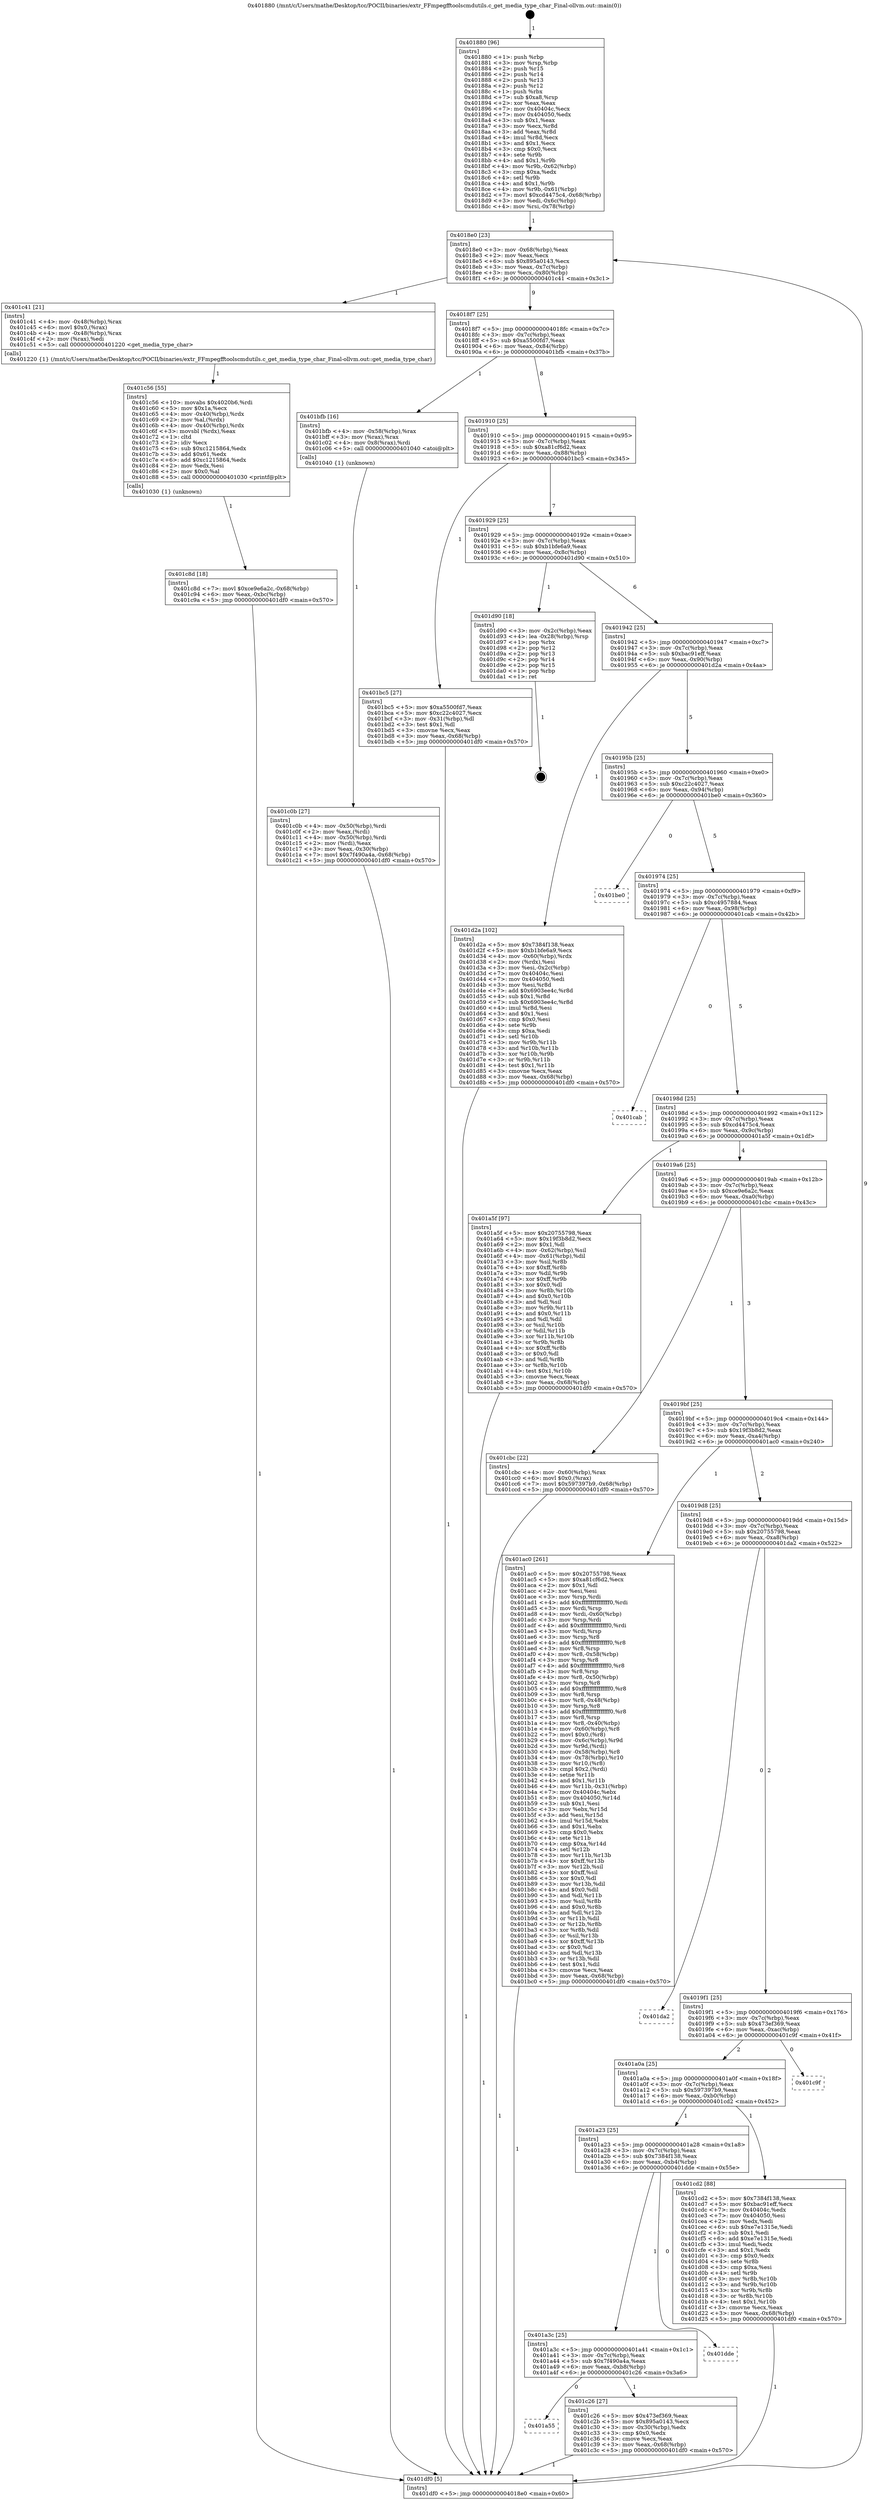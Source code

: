 digraph "0x401880" {
  label = "0x401880 (/mnt/c/Users/mathe/Desktop/tcc/POCII/binaries/extr_FFmpegfftoolscmdutils.c_get_media_type_char_Final-ollvm.out::main(0))"
  labelloc = "t"
  node[shape=record]

  Entry [label="",width=0.3,height=0.3,shape=circle,fillcolor=black,style=filled]
  "0x4018e0" [label="{
     0x4018e0 [23]\l
     | [instrs]\l
     &nbsp;&nbsp;0x4018e0 \<+3\>: mov -0x68(%rbp),%eax\l
     &nbsp;&nbsp;0x4018e3 \<+2\>: mov %eax,%ecx\l
     &nbsp;&nbsp;0x4018e5 \<+6\>: sub $0x895a0143,%ecx\l
     &nbsp;&nbsp;0x4018eb \<+3\>: mov %eax,-0x7c(%rbp)\l
     &nbsp;&nbsp;0x4018ee \<+3\>: mov %ecx,-0x80(%rbp)\l
     &nbsp;&nbsp;0x4018f1 \<+6\>: je 0000000000401c41 \<main+0x3c1\>\l
  }"]
  "0x401c41" [label="{
     0x401c41 [21]\l
     | [instrs]\l
     &nbsp;&nbsp;0x401c41 \<+4\>: mov -0x48(%rbp),%rax\l
     &nbsp;&nbsp;0x401c45 \<+6\>: movl $0x0,(%rax)\l
     &nbsp;&nbsp;0x401c4b \<+4\>: mov -0x48(%rbp),%rax\l
     &nbsp;&nbsp;0x401c4f \<+2\>: mov (%rax),%edi\l
     &nbsp;&nbsp;0x401c51 \<+5\>: call 0000000000401220 \<get_media_type_char\>\l
     | [calls]\l
     &nbsp;&nbsp;0x401220 \{1\} (/mnt/c/Users/mathe/Desktop/tcc/POCII/binaries/extr_FFmpegfftoolscmdutils.c_get_media_type_char_Final-ollvm.out::get_media_type_char)\l
  }"]
  "0x4018f7" [label="{
     0x4018f7 [25]\l
     | [instrs]\l
     &nbsp;&nbsp;0x4018f7 \<+5\>: jmp 00000000004018fc \<main+0x7c\>\l
     &nbsp;&nbsp;0x4018fc \<+3\>: mov -0x7c(%rbp),%eax\l
     &nbsp;&nbsp;0x4018ff \<+5\>: sub $0xa5500fd7,%eax\l
     &nbsp;&nbsp;0x401904 \<+6\>: mov %eax,-0x84(%rbp)\l
     &nbsp;&nbsp;0x40190a \<+6\>: je 0000000000401bfb \<main+0x37b\>\l
  }"]
  Exit [label="",width=0.3,height=0.3,shape=circle,fillcolor=black,style=filled,peripheries=2]
  "0x401bfb" [label="{
     0x401bfb [16]\l
     | [instrs]\l
     &nbsp;&nbsp;0x401bfb \<+4\>: mov -0x58(%rbp),%rax\l
     &nbsp;&nbsp;0x401bff \<+3\>: mov (%rax),%rax\l
     &nbsp;&nbsp;0x401c02 \<+4\>: mov 0x8(%rax),%rdi\l
     &nbsp;&nbsp;0x401c06 \<+5\>: call 0000000000401040 \<atoi@plt\>\l
     | [calls]\l
     &nbsp;&nbsp;0x401040 \{1\} (unknown)\l
  }"]
  "0x401910" [label="{
     0x401910 [25]\l
     | [instrs]\l
     &nbsp;&nbsp;0x401910 \<+5\>: jmp 0000000000401915 \<main+0x95\>\l
     &nbsp;&nbsp;0x401915 \<+3\>: mov -0x7c(%rbp),%eax\l
     &nbsp;&nbsp;0x401918 \<+5\>: sub $0xa81cf6d2,%eax\l
     &nbsp;&nbsp;0x40191d \<+6\>: mov %eax,-0x88(%rbp)\l
     &nbsp;&nbsp;0x401923 \<+6\>: je 0000000000401bc5 \<main+0x345\>\l
  }"]
  "0x401c8d" [label="{
     0x401c8d [18]\l
     | [instrs]\l
     &nbsp;&nbsp;0x401c8d \<+7\>: movl $0xce9e6a2c,-0x68(%rbp)\l
     &nbsp;&nbsp;0x401c94 \<+6\>: mov %eax,-0xbc(%rbp)\l
     &nbsp;&nbsp;0x401c9a \<+5\>: jmp 0000000000401df0 \<main+0x570\>\l
  }"]
  "0x401bc5" [label="{
     0x401bc5 [27]\l
     | [instrs]\l
     &nbsp;&nbsp;0x401bc5 \<+5\>: mov $0xa5500fd7,%eax\l
     &nbsp;&nbsp;0x401bca \<+5\>: mov $0xc22c4027,%ecx\l
     &nbsp;&nbsp;0x401bcf \<+3\>: mov -0x31(%rbp),%dl\l
     &nbsp;&nbsp;0x401bd2 \<+3\>: test $0x1,%dl\l
     &nbsp;&nbsp;0x401bd5 \<+3\>: cmovne %ecx,%eax\l
     &nbsp;&nbsp;0x401bd8 \<+3\>: mov %eax,-0x68(%rbp)\l
     &nbsp;&nbsp;0x401bdb \<+5\>: jmp 0000000000401df0 \<main+0x570\>\l
  }"]
  "0x401929" [label="{
     0x401929 [25]\l
     | [instrs]\l
     &nbsp;&nbsp;0x401929 \<+5\>: jmp 000000000040192e \<main+0xae\>\l
     &nbsp;&nbsp;0x40192e \<+3\>: mov -0x7c(%rbp),%eax\l
     &nbsp;&nbsp;0x401931 \<+5\>: sub $0xb1bfe6a9,%eax\l
     &nbsp;&nbsp;0x401936 \<+6\>: mov %eax,-0x8c(%rbp)\l
     &nbsp;&nbsp;0x40193c \<+6\>: je 0000000000401d90 \<main+0x510\>\l
  }"]
  "0x401c56" [label="{
     0x401c56 [55]\l
     | [instrs]\l
     &nbsp;&nbsp;0x401c56 \<+10\>: movabs $0x4020b6,%rdi\l
     &nbsp;&nbsp;0x401c60 \<+5\>: mov $0x1a,%ecx\l
     &nbsp;&nbsp;0x401c65 \<+4\>: mov -0x40(%rbp),%rdx\l
     &nbsp;&nbsp;0x401c69 \<+2\>: mov %al,(%rdx)\l
     &nbsp;&nbsp;0x401c6b \<+4\>: mov -0x40(%rbp),%rdx\l
     &nbsp;&nbsp;0x401c6f \<+3\>: movsbl (%rdx),%eax\l
     &nbsp;&nbsp;0x401c72 \<+1\>: cltd\l
     &nbsp;&nbsp;0x401c73 \<+2\>: idiv %ecx\l
     &nbsp;&nbsp;0x401c75 \<+6\>: sub $0xc1215864,%edx\l
     &nbsp;&nbsp;0x401c7b \<+3\>: add $0x61,%edx\l
     &nbsp;&nbsp;0x401c7e \<+6\>: add $0xc1215864,%edx\l
     &nbsp;&nbsp;0x401c84 \<+2\>: mov %edx,%esi\l
     &nbsp;&nbsp;0x401c86 \<+2\>: mov $0x0,%al\l
     &nbsp;&nbsp;0x401c88 \<+5\>: call 0000000000401030 \<printf@plt\>\l
     | [calls]\l
     &nbsp;&nbsp;0x401030 \{1\} (unknown)\l
  }"]
  "0x401d90" [label="{
     0x401d90 [18]\l
     | [instrs]\l
     &nbsp;&nbsp;0x401d90 \<+3\>: mov -0x2c(%rbp),%eax\l
     &nbsp;&nbsp;0x401d93 \<+4\>: lea -0x28(%rbp),%rsp\l
     &nbsp;&nbsp;0x401d97 \<+1\>: pop %rbx\l
     &nbsp;&nbsp;0x401d98 \<+2\>: pop %r12\l
     &nbsp;&nbsp;0x401d9a \<+2\>: pop %r13\l
     &nbsp;&nbsp;0x401d9c \<+2\>: pop %r14\l
     &nbsp;&nbsp;0x401d9e \<+2\>: pop %r15\l
     &nbsp;&nbsp;0x401da0 \<+1\>: pop %rbp\l
     &nbsp;&nbsp;0x401da1 \<+1\>: ret\l
  }"]
  "0x401942" [label="{
     0x401942 [25]\l
     | [instrs]\l
     &nbsp;&nbsp;0x401942 \<+5\>: jmp 0000000000401947 \<main+0xc7\>\l
     &nbsp;&nbsp;0x401947 \<+3\>: mov -0x7c(%rbp),%eax\l
     &nbsp;&nbsp;0x40194a \<+5\>: sub $0xbac91eff,%eax\l
     &nbsp;&nbsp;0x40194f \<+6\>: mov %eax,-0x90(%rbp)\l
     &nbsp;&nbsp;0x401955 \<+6\>: je 0000000000401d2a \<main+0x4aa\>\l
  }"]
  "0x401a55" [label="{
     0x401a55\l
  }", style=dashed]
  "0x401d2a" [label="{
     0x401d2a [102]\l
     | [instrs]\l
     &nbsp;&nbsp;0x401d2a \<+5\>: mov $0x7384f138,%eax\l
     &nbsp;&nbsp;0x401d2f \<+5\>: mov $0xb1bfe6a9,%ecx\l
     &nbsp;&nbsp;0x401d34 \<+4\>: mov -0x60(%rbp),%rdx\l
     &nbsp;&nbsp;0x401d38 \<+2\>: mov (%rdx),%esi\l
     &nbsp;&nbsp;0x401d3a \<+3\>: mov %esi,-0x2c(%rbp)\l
     &nbsp;&nbsp;0x401d3d \<+7\>: mov 0x40404c,%esi\l
     &nbsp;&nbsp;0x401d44 \<+7\>: mov 0x404050,%edi\l
     &nbsp;&nbsp;0x401d4b \<+3\>: mov %esi,%r8d\l
     &nbsp;&nbsp;0x401d4e \<+7\>: add $0x6903ee4c,%r8d\l
     &nbsp;&nbsp;0x401d55 \<+4\>: sub $0x1,%r8d\l
     &nbsp;&nbsp;0x401d59 \<+7\>: sub $0x6903ee4c,%r8d\l
     &nbsp;&nbsp;0x401d60 \<+4\>: imul %r8d,%esi\l
     &nbsp;&nbsp;0x401d64 \<+3\>: and $0x1,%esi\l
     &nbsp;&nbsp;0x401d67 \<+3\>: cmp $0x0,%esi\l
     &nbsp;&nbsp;0x401d6a \<+4\>: sete %r9b\l
     &nbsp;&nbsp;0x401d6e \<+3\>: cmp $0xa,%edi\l
     &nbsp;&nbsp;0x401d71 \<+4\>: setl %r10b\l
     &nbsp;&nbsp;0x401d75 \<+3\>: mov %r9b,%r11b\l
     &nbsp;&nbsp;0x401d78 \<+3\>: and %r10b,%r11b\l
     &nbsp;&nbsp;0x401d7b \<+3\>: xor %r10b,%r9b\l
     &nbsp;&nbsp;0x401d7e \<+3\>: or %r9b,%r11b\l
     &nbsp;&nbsp;0x401d81 \<+4\>: test $0x1,%r11b\l
     &nbsp;&nbsp;0x401d85 \<+3\>: cmovne %ecx,%eax\l
     &nbsp;&nbsp;0x401d88 \<+3\>: mov %eax,-0x68(%rbp)\l
     &nbsp;&nbsp;0x401d8b \<+5\>: jmp 0000000000401df0 \<main+0x570\>\l
  }"]
  "0x40195b" [label="{
     0x40195b [25]\l
     | [instrs]\l
     &nbsp;&nbsp;0x40195b \<+5\>: jmp 0000000000401960 \<main+0xe0\>\l
     &nbsp;&nbsp;0x401960 \<+3\>: mov -0x7c(%rbp),%eax\l
     &nbsp;&nbsp;0x401963 \<+5\>: sub $0xc22c4027,%eax\l
     &nbsp;&nbsp;0x401968 \<+6\>: mov %eax,-0x94(%rbp)\l
     &nbsp;&nbsp;0x40196e \<+6\>: je 0000000000401be0 \<main+0x360\>\l
  }"]
  "0x401c26" [label="{
     0x401c26 [27]\l
     | [instrs]\l
     &nbsp;&nbsp;0x401c26 \<+5\>: mov $0x473ef369,%eax\l
     &nbsp;&nbsp;0x401c2b \<+5\>: mov $0x895a0143,%ecx\l
     &nbsp;&nbsp;0x401c30 \<+3\>: mov -0x30(%rbp),%edx\l
     &nbsp;&nbsp;0x401c33 \<+3\>: cmp $0x0,%edx\l
     &nbsp;&nbsp;0x401c36 \<+3\>: cmove %ecx,%eax\l
     &nbsp;&nbsp;0x401c39 \<+3\>: mov %eax,-0x68(%rbp)\l
     &nbsp;&nbsp;0x401c3c \<+5\>: jmp 0000000000401df0 \<main+0x570\>\l
  }"]
  "0x401be0" [label="{
     0x401be0\l
  }", style=dashed]
  "0x401974" [label="{
     0x401974 [25]\l
     | [instrs]\l
     &nbsp;&nbsp;0x401974 \<+5\>: jmp 0000000000401979 \<main+0xf9\>\l
     &nbsp;&nbsp;0x401979 \<+3\>: mov -0x7c(%rbp),%eax\l
     &nbsp;&nbsp;0x40197c \<+5\>: sub $0xc4957884,%eax\l
     &nbsp;&nbsp;0x401981 \<+6\>: mov %eax,-0x98(%rbp)\l
     &nbsp;&nbsp;0x401987 \<+6\>: je 0000000000401cab \<main+0x42b\>\l
  }"]
  "0x401a3c" [label="{
     0x401a3c [25]\l
     | [instrs]\l
     &nbsp;&nbsp;0x401a3c \<+5\>: jmp 0000000000401a41 \<main+0x1c1\>\l
     &nbsp;&nbsp;0x401a41 \<+3\>: mov -0x7c(%rbp),%eax\l
     &nbsp;&nbsp;0x401a44 \<+5\>: sub $0x7f490a4a,%eax\l
     &nbsp;&nbsp;0x401a49 \<+6\>: mov %eax,-0xb8(%rbp)\l
     &nbsp;&nbsp;0x401a4f \<+6\>: je 0000000000401c26 \<main+0x3a6\>\l
  }"]
  "0x401cab" [label="{
     0x401cab\l
  }", style=dashed]
  "0x40198d" [label="{
     0x40198d [25]\l
     | [instrs]\l
     &nbsp;&nbsp;0x40198d \<+5\>: jmp 0000000000401992 \<main+0x112\>\l
     &nbsp;&nbsp;0x401992 \<+3\>: mov -0x7c(%rbp),%eax\l
     &nbsp;&nbsp;0x401995 \<+5\>: sub $0xcd4475c4,%eax\l
     &nbsp;&nbsp;0x40199a \<+6\>: mov %eax,-0x9c(%rbp)\l
     &nbsp;&nbsp;0x4019a0 \<+6\>: je 0000000000401a5f \<main+0x1df\>\l
  }"]
  "0x401dde" [label="{
     0x401dde\l
  }", style=dashed]
  "0x401a5f" [label="{
     0x401a5f [97]\l
     | [instrs]\l
     &nbsp;&nbsp;0x401a5f \<+5\>: mov $0x20755798,%eax\l
     &nbsp;&nbsp;0x401a64 \<+5\>: mov $0x19f3b8d2,%ecx\l
     &nbsp;&nbsp;0x401a69 \<+2\>: mov $0x1,%dl\l
     &nbsp;&nbsp;0x401a6b \<+4\>: mov -0x62(%rbp),%sil\l
     &nbsp;&nbsp;0x401a6f \<+4\>: mov -0x61(%rbp),%dil\l
     &nbsp;&nbsp;0x401a73 \<+3\>: mov %sil,%r8b\l
     &nbsp;&nbsp;0x401a76 \<+4\>: xor $0xff,%r8b\l
     &nbsp;&nbsp;0x401a7a \<+3\>: mov %dil,%r9b\l
     &nbsp;&nbsp;0x401a7d \<+4\>: xor $0xff,%r9b\l
     &nbsp;&nbsp;0x401a81 \<+3\>: xor $0x0,%dl\l
     &nbsp;&nbsp;0x401a84 \<+3\>: mov %r8b,%r10b\l
     &nbsp;&nbsp;0x401a87 \<+4\>: and $0x0,%r10b\l
     &nbsp;&nbsp;0x401a8b \<+3\>: and %dl,%sil\l
     &nbsp;&nbsp;0x401a8e \<+3\>: mov %r9b,%r11b\l
     &nbsp;&nbsp;0x401a91 \<+4\>: and $0x0,%r11b\l
     &nbsp;&nbsp;0x401a95 \<+3\>: and %dl,%dil\l
     &nbsp;&nbsp;0x401a98 \<+3\>: or %sil,%r10b\l
     &nbsp;&nbsp;0x401a9b \<+3\>: or %dil,%r11b\l
     &nbsp;&nbsp;0x401a9e \<+3\>: xor %r11b,%r10b\l
     &nbsp;&nbsp;0x401aa1 \<+3\>: or %r9b,%r8b\l
     &nbsp;&nbsp;0x401aa4 \<+4\>: xor $0xff,%r8b\l
     &nbsp;&nbsp;0x401aa8 \<+3\>: or $0x0,%dl\l
     &nbsp;&nbsp;0x401aab \<+3\>: and %dl,%r8b\l
     &nbsp;&nbsp;0x401aae \<+3\>: or %r8b,%r10b\l
     &nbsp;&nbsp;0x401ab1 \<+4\>: test $0x1,%r10b\l
     &nbsp;&nbsp;0x401ab5 \<+3\>: cmovne %ecx,%eax\l
     &nbsp;&nbsp;0x401ab8 \<+3\>: mov %eax,-0x68(%rbp)\l
     &nbsp;&nbsp;0x401abb \<+5\>: jmp 0000000000401df0 \<main+0x570\>\l
  }"]
  "0x4019a6" [label="{
     0x4019a6 [25]\l
     | [instrs]\l
     &nbsp;&nbsp;0x4019a6 \<+5\>: jmp 00000000004019ab \<main+0x12b\>\l
     &nbsp;&nbsp;0x4019ab \<+3\>: mov -0x7c(%rbp),%eax\l
     &nbsp;&nbsp;0x4019ae \<+5\>: sub $0xce9e6a2c,%eax\l
     &nbsp;&nbsp;0x4019b3 \<+6\>: mov %eax,-0xa0(%rbp)\l
     &nbsp;&nbsp;0x4019b9 \<+6\>: je 0000000000401cbc \<main+0x43c\>\l
  }"]
  "0x401df0" [label="{
     0x401df0 [5]\l
     | [instrs]\l
     &nbsp;&nbsp;0x401df0 \<+5\>: jmp 00000000004018e0 \<main+0x60\>\l
  }"]
  "0x401880" [label="{
     0x401880 [96]\l
     | [instrs]\l
     &nbsp;&nbsp;0x401880 \<+1\>: push %rbp\l
     &nbsp;&nbsp;0x401881 \<+3\>: mov %rsp,%rbp\l
     &nbsp;&nbsp;0x401884 \<+2\>: push %r15\l
     &nbsp;&nbsp;0x401886 \<+2\>: push %r14\l
     &nbsp;&nbsp;0x401888 \<+2\>: push %r13\l
     &nbsp;&nbsp;0x40188a \<+2\>: push %r12\l
     &nbsp;&nbsp;0x40188c \<+1\>: push %rbx\l
     &nbsp;&nbsp;0x40188d \<+7\>: sub $0xa8,%rsp\l
     &nbsp;&nbsp;0x401894 \<+2\>: xor %eax,%eax\l
     &nbsp;&nbsp;0x401896 \<+7\>: mov 0x40404c,%ecx\l
     &nbsp;&nbsp;0x40189d \<+7\>: mov 0x404050,%edx\l
     &nbsp;&nbsp;0x4018a4 \<+3\>: sub $0x1,%eax\l
     &nbsp;&nbsp;0x4018a7 \<+3\>: mov %ecx,%r8d\l
     &nbsp;&nbsp;0x4018aa \<+3\>: add %eax,%r8d\l
     &nbsp;&nbsp;0x4018ad \<+4\>: imul %r8d,%ecx\l
     &nbsp;&nbsp;0x4018b1 \<+3\>: and $0x1,%ecx\l
     &nbsp;&nbsp;0x4018b4 \<+3\>: cmp $0x0,%ecx\l
     &nbsp;&nbsp;0x4018b7 \<+4\>: sete %r9b\l
     &nbsp;&nbsp;0x4018bb \<+4\>: and $0x1,%r9b\l
     &nbsp;&nbsp;0x4018bf \<+4\>: mov %r9b,-0x62(%rbp)\l
     &nbsp;&nbsp;0x4018c3 \<+3\>: cmp $0xa,%edx\l
     &nbsp;&nbsp;0x4018c6 \<+4\>: setl %r9b\l
     &nbsp;&nbsp;0x4018ca \<+4\>: and $0x1,%r9b\l
     &nbsp;&nbsp;0x4018ce \<+4\>: mov %r9b,-0x61(%rbp)\l
     &nbsp;&nbsp;0x4018d2 \<+7\>: movl $0xcd4475c4,-0x68(%rbp)\l
     &nbsp;&nbsp;0x4018d9 \<+3\>: mov %edi,-0x6c(%rbp)\l
     &nbsp;&nbsp;0x4018dc \<+4\>: mov %rsi,-0x78(%rbp)\l
  }"]
  "0x401a23" [label="{
     0x401a23 [25]\l
     | [instrs]\l
     &nbsp;&nbsp;0x401a23 \<+5\>: jmp 0000000000401a28 \<main+0x1a8\>\l
     &nbsp;&nbsp;0x401a28 \<+3\>: mov -0x7c(%rbp),%eax\l
     &nbsp;&nbsp;0x401a2b \<+5\>: sub $0x7384f138,%eax\l
     &nbsp;&nbsp;0x401a30 \<+6\>: mov %eax,-0xb4(%rbp)\l
     &nbsp;&nbsp;0x401a36 \<+6\>: je 0000000000401dde \<main+0x55e\>\l
  }"]
  "0x401cbc" [label="{
     0x401cbc [22]\l
     | [instrs]\l
     &nbsp;&nbsp;0x401cbc \<+4\>: mov -0x60(%rbp),%rax\l
     &nbsp;&nbsp;0x401cc0 \<+6\>: movl $0x0,(%rax)\l
     &nbsp;&nbsp;0x401cc6 \<+7\>: movl $0x597397b9,-0x68(%rbp)\l
     &nbsp;&nbsp;0x401ccd \<+5\>: jmp 0000000000401df0 \<main+0x570\>\l
  }"]
  "0x4019bf" [label="{
     0x4019bf [25]\l
     | [instrs]\l
     &nbsp;&nbsp;0x4019bf \<+5\>: jmp 00000000004019c4 \<main+0x144\>\l
     &nbsp;&nbsp;0x4019c4 \<+3\>: mov -0x7c(%rbp),%eax\l
     &nbsp;&nbsp;0x4019c7 \<+5\>: sub $0x19f3b8d2,%eax\l
     &nbsp;&nbsp;0x4019cc \<+6\>: mov %eax,-0xa4(%rbp)\l
     &nbsp;&nbsp;0x4019d2 \<+6\>: je 0000000000401ac0 \<main+0x240\>\l
  }"]
  "0x401cd2" [label="{
     0x401cd2 [88]\l
     | [instrs]\l
     &nbsp;&nbsp;0x401cd2 \<+5\>: mov $0x7384f138,%eax\l
     &nbsp;&nbsp;0x401cd7 \<+5\>: mov $0xbac91eff,%ecx\l
     &nbsp;&nbsp;0x401cdc \<+7\>: mov 0x40404c,%edx\l
     &nbsp;&nbsp;0x401ce3 \<+7\>: mov 0x404050,%esi\l
     &nbsp;&nbsp;0x401cea \<+2\>: mov %edx,%edi\l
     &nbsp;&nbsp;0x401cec \<+6\>: sub $0xe7e1315e,%edi\l
     &nbsp;&nbsp;0x401cf2 \<+3\>: sub $0x1,%edi\l
     &nbsp;&nbsp;0x401cf5 \<+6\>: add $0xe7e1315e,%edi\l
     &nbsp;&nbsp;0x401cfb \<+3\>: imul %edi,%edx\l
     &nbsp;&nbsp;0x401cfe \<+3\>: and $0x1,%edx\l
     &nbsp;&nbsp;0x401d01 \<+3\>: cmp $0x0,%edx\l
     &nbsp;&nbsp;0x401d04 \<+4\>: sete %r8b\l
     &nbsp;&nbsp;0x401d08 \<+3\>: cmp $0xa,%esi\l
     &nbsp;&nbsp;0x401d0b \<+4\>: setl %r9b\l
     &nbsp;&nbsp;0x401d0f \<+3\>: mov %r8b,%r10b\l
     &nbsp;&nbsp;0x401d12 \<+3\>: and %r9b,%r10b\l
     &nbsp;&nbsp;0x401d15 \<+3\>: xor %r9b,%r8b\l
     &nbsp;&nbsp;0x401d18 \<+3\>: or %r8b,%r10b\l
     &nbsp;&nbsp;0x401d1b \<+4\>: test $0x1,%r10b\l
     &nbsp;&nbsp;0x401d1f \<+3\>: cmovne %ecx,%eax\l
     &nbsp;&nbsp;0x401d22 \<+3\>: mov %eax,-0x68(%rbp)\l
     &nbsp;&nbsp;0x401d25 \<+5\>: jmp 0000000000401df0 \<main+0x570\>\l
  }"]
  "0x401ac0" [label="{
     0x401ac0 [261]\l
     | [instrs]\l
     &nbsp;&nbsp;0x401ac0 \<+5\>: mov $0x20755798,%eax\l
     &nbsp;&nbsp;0x401ac5 \<+5\>: mov $0xa81cf6d2,%ecx\l
     &nbsp;&nbsp;0x401aca \<+2\>: mov $0x1,%dl\l
     &nbsp;&nbsp;0x401acc \<+2\>: xor %esi,%esi\l
     &nbsp;&nbsp;0x401ace \<+3\>: mov %rsp,%rdi\l
     &nbsp;&nbsp;0x401ad1 \<+4\>: add $0xfffffffffffffff0,%rdi\l
     &nbsp;&nbsp;0x401ad5 \<+3\>: mov %rdi,%rsp\l
     &nbsp;&nbsp;0x401ad8 \<+4\>: mov %rdi,-0x60(%rbp)\l
     &nbsp;&nbsp;0x401adc \<+3\>: mov %rsp,%rdi\l
     &nbsp;&nbsp;0x401adf \<+4\>: add $0xfffffffffffffff0,%rdi\l
     &nbsp;&nbsp;0x401ae3 \<+3\>: mov %rdi,%rsp\l
     &nbsp;&nbsp;0x401ae6 \<+3\>: mov %rsp,%r8\l
     &nbsp;&nbsp;0x401ae9 \<+4\>: add $0xfffffffffffffff0,%r8\l
     &nbsp;&nbsp;0x401aed \<+3\>: mov %r8,%rsp\l
     &nbsp;&nbsp;0x401af0 \<+4\>: mov %r8,-0x58(%rbp)\l
     &nbsp;&nbsp;0x401af4 \<+3\>: mov %rsp,%r8\l
     &nbsp;&nbsp;0x401af7 \<+4\>: add $0xfffffffffffffff0,%r8\l
     &nbsp;&nbsp;0x401afb \<+3\>: mov %r8,%rsp\l
     &nbsp;&nbsp;0x401afe \<+4\>: mov %r8,-0x50(%rbp)\l
     &nbsp;&nbsp;0x401b02 \<+3\>: mov %rsp,%r8\l
     &nbsp;&nbsp;0x401b05 \<+4\>: add $0xfffffffffffffff0,%r8\l
     &nbsp;&nbsp;0x401b09 \<+3\>: mov %r8,%rsp\l
     &nbsp;&nbsp;0x401b0c \<+4\>: mov %r8,-0x48(%rbp)\l
     &nbsp;&nbsp;0x401b10 \<+3\>: mov %rsp,%r8\l
     &nbsp;&nbsp;0x401b13 \<+4\>: add $0xfffffffffffffff0,%r8\l
     &nbsp;&nbsp;0x401b17 \<+3\>: mov %r8,%rsp\l
     &nbsp;&nbsp;0x401b1a \<+4\>: mov %r8,-0x40(%rbp)\l
     &nbsp;&nbsp;0x401b1e \<+4\>: mov -0x60(%rbp),%r8\l
     &nbsp;&nbsp;0x401b22 \<+7\>: movl $0x0,(%r8)\l
     &nbsp;&nbsp;0x401b29 \<+4\>: mov -0x6c(%rbp),%r9d\l
     &nbsp;&nbsp;0x401b2d \<+3\>: mov %r9d,(%rdi)\l
     &nbsp;&nbsp;0x401b30 \<+4\>: mov -0x58(%rbp),%r8\l
     &nbsp;&nbsp;0x401b34 \<+4\>: mov -0x78(%rbp),%r10\l
     &nbsp;&nbsp;0x401b38 \<+3\>: mov %r10,(%r8)\l
     &nbsp;&nbsp;0x401b3b \<+3\>: cmpl $0x2,(%rdi)\l
     &nbsp;&nbsp;0x401b3e \<+4\>: setne %r11b\l
     &nbsp;&nbsp;0x401b42 \<+4\>: and $0x1,%r11b\l
     &nbsp;&nbsp;0x401b46 \<+4\>: mov %r11b,-0x31(%rbp)\l
     &nbsp;&nbsp;0x401b4a \<+7\>: mov 0x40404c,%ebx\l
     &nbsp;&nbsp;0x401b51 \<+8\>: mov 0x404050,%r14d\l
     &nbsp;&nbsp;0x401b59 \<+3\>: sub $0x1,%esi\l
     &nbsp;&nbsp;0x401b5c \<+3\>: mov %ebx,%r15d\l
     &nbsp;&nbsp;0x401b5f \<+3\>: add %esi,%r15d\l
     &nbsp;&nbsp;0x401b62 \<+4\>: imul %r15d,%ebx\l
     &nbsp;&nbsp;0x401b66 \<+3\>: and $0x1,%ebx\l
     &nbsp;&nbsp;0x401b69 \<+3\>: cmp $0x0,%ebx\l
     &nbsp;&nbsp;0x401b6c \<+4\>: sete %r11b\l
     &nbsp;&nbsp;0x401b70 \<+4\>: cmp $0xa,%r14d\l
     &nbsp;&nbsp;0x401b74 \<+4\>: setl %r12b\l
     &nbsp;&nbsp;0x401b78 \<+3\>: mov %r11b,%r13b\l
     &nbsp;&nbsp;0x401b7b \<+4\>: xor $0xff,%r13b\l
     &nbsp;&nbsp;0x401b7f \<+3\>: mov %r12b,%sil\l
     &nbsp;&nbsp;0x401b82 \<+4\>: xor $0xff,%sil\l
     &nbsp;&nbsp;0x401b86 \<+3\>: xor $0x0,%dl\l
     &nbsp;&nbsp;0x401b89 \<+3\>: mov %r13b,%dil\l
     &nbsp;&nbsp;0x401b8c \<+4\>: and $0x0,%dil\l
     &nbsp;&nbsp;0x401b90 \<+3\>: and %dl,%r11b\l
     &nbsp;&nbsp;0x401b93 \<+3\>: mov %sil,%r8b\l
     &nbsp;&nbsp;0x401b96 \<+4\>: and $0x0,%r8b\l
     &nbsp;&nbsp;0x401b9a \<+3\>: and %dl,%r12b\l
     &nbsp;&nbsp;0x401b9d \<+3\>: or %r11b,%dil\l
     &nbsp;&nbsp;0x401ba0 \<+3\>: or %r12b,%r8b\l
     &nbsp;&nbsp;0x401ba3 \<+3\>: xor %r8b,%dil\l
     &nbsp;&nbsp;0x401ba6 \<+3\>: or %sil,%r13b\l
     &nbsp;&nbsp;0x401ba9 \<+4\>: xor $0xff,%r13b\l
     &nbsp;&nbsp;0x401bad \<+3\>: or $0x0,%dl\l
     &nbsp;&nbsp;0x401bb0 \<+3\>: and %dl,%r13b\l
     &nbsp;&nbsp;0x401bb3 \<+3\>: or %r13b,%dil\l
     &nbsp;&nbsp;0x401bb6 \<+4\>: test $0x1,%dil\l
     &nbsp;&nbsp;0x401bba \<+3\>: cmovne %ecx,%eax\l
     &nbsp;&nbsp;0x401bbd \<+3\>: mov %eax,-0x68(%rbp)\l
     &nbsp;&nbsp;0x401bc0 \<+5\>: jmp 0000000000401df0 \<main+0x570\>\l
  }"]
  "0x4019d8" [label="{
     0x4019d8 [25]\l
     | [instrs]\l
     &nbsp;&nbsp;0x4019d8 \<+5\>: jmp 00000000004019dd \<main+0x15d\>\l
     &nbsp;&nbsp;0x4019dd \<+3\>: mov -0x7c(%rbp),%eax\l
     &nbsp;&nbsp;0x4019e0 \<+5\>: sub $0x20755798,%eax\l
     &nbsp;&nbsp;0x4019e5 \<+6\>: mov %eax,-0xa8(%rbp)\l
     &nbsp;&nbsp;0x4019eb \<+6\>: je 0000000000401da2 \<main+0x522\>\l
  }"]
  "0x401a0a" [label="{
     0x401a0a [25]\l
     | [instrs]\l
     &nbsp;&nbsp;0x401a0a \<+5\>: jmp 0000000000401a0f \<main+0x18f\>\l
     &nbsp;&nbsp;0x401a0f \<+3\>: mov -0x7c(%rbp),%eax\l
     &nbsp;&nbsp;0x401a12 \<+5\>: sub $0x597397b9,%eax\l
     &nbsp;&nbsp;0x401a17 \<+6\>: mov %eax,-0xb0(%rbp)\l
     &nbsp;&nbsp;0x401a1d \<+6\>: je 0000000000401cd2 \<main+0x452\>\l
  }"]
  "0x401c0b" [label="{
     0x401c0b [27]\l
     | [instrs]\l
     &nbsp;&nbsp;0x401c0b \<+4\>: mov -0x50(%rbp),%rdi\l
     &nbsp;&nbsp;0x401c0f \<+2\>: mov %eax,(%rdi)\l
     &nbsp;&nbsp;0x401c11 \<+4\>: mov -0x50(%rbp),%rdi\l
     &nbsp;&nbsp;0x401c15 \<+2\>: mov (%rdi),%eax\l
     &nbsp;&nbsp;0x401c17 \<+3\>: mov %eax,-0x30(%rbp)\l
     &nbsp;&nbsp;0x401c1a \<+7\>: movl $0x7f490a4a,-0x68(%rbp)\l
     &nbsp;&nbsp;0x401c21 \<+5\>: jmp 0000000000401df0 \<main+0x570\>\l
  }"]
  "0x401c9f" [label="{
     0x401c9f\l
  }", style=dashed]
  "0x401da2" [label="{
     0x401da2\l
  }", style=dashed]
  "0x4019f1" [label="{
     0x4019f1 [25]\l
     | [instrs]\l
     &nbsp;&nbsp;0x4019f1 \<+5\>: jmp 00000000004019f6 \<main+0x176\>\l
     &nbsp;&nbsp;0x4019f6 \<+3\>: mov -0x7c(%rbp),%eax\l
     &nbsp;&nbsp;0x4019f9 \<+5\>: sub $0x473ef369,%eax\l
     &nbsp;&nbsp;0x4019fe \<+6\>: mov %eax,-0xac(%rbp)\l
     &nbsp;&nbsp;0x401a04 \<+6\>: je 0000000000401c9f \<main+0x41f\>\l
  }"]
  Entry -> "0x401880" [label=" 1"]
  "0x4018e0" -> "0x401c41" [label=" 1"]
  "0x4018e0" -> "0x4018f7" [label=" 9"]
  "0x401d90" -> Exit [label=" 1"]
  "0x4018f7" -> "0x401bfb" [label=" 1"]
  "0x4018f7" -> "0x401910" [label=" 8"]
  "0x401d2a" -> "0x401df0" [label=" 1"]
  "0x401910" -> "0x401bc5" [label=" 1"]
  "0x401910" -> "0x401929" [label=" 7"]
  "0x401cd2" -> "0x401df0" [label=" 1"]
  "0x401929" -> "0x401d90" [label=" 1"]
  "0x401929" -> "0x401942" [label=" 6"]
  "0x401cbc" -> "0x401df0" [label=" 1"]
  "0x401942" -> "0x401d2a" [label=" 1"]
  "0x401942" -> "0x40195b" [label=" 5"]
  "0x401c8d" -> "0x401df0" [label=" 1"]
  "0x40195b" -> "0x401be0" [label=" 0"]
  "0x40195b" -> "0x401974" [label=" 5"]
  "0x401c56" -> "0x401c8d" [label=" 1"]
  "0x401974" -> "0x401cab" [label=" 0"]
  "0x401974" -> "0x40198d" [label=" 5"]
  "0x401c26" -> "0x401df0" [label=" 1"]
  "0x40198d" -> "0x401a5f" [label=" 1"]
  "0x40198d" -> "0x4019a6" [label=" 4"]
  "0x401a5f" -> "0x401df0" [label=" 1"]
  "0x401880" -> "0x4018e0" [label=" 1"]
  "0x401df0" -> "0x4018e0" [label=" 9"]
  "0x401a3c" -> "0x401a55" [label=" 0"]
  "0x4019a6" -> "0x401cbc" [label=" 1"]
  "0x4019a6" -> "0x4019bf" [label=" 3"]
  "0x401c41" -> "0x401c56" [label=" 1"]
  "0x4019bf" -> "0x401ac0" [label=" 1"]
  "0x4019bf" -> "0x4019d8" [label=" 2"]
  "0x401a23" -> "0x401a3c" [label=" 1"]
  "0x401ac0" -> "0x401df0" [label=" 1"]
  "0x401bc5" -> "0x401df0" [label=" 1"]
  "0x401bfb" -> "0x401c0b" [label=" 1"]
  "0x401c0b" -> "0x401df0" [label=" 1"]
  "0x401a3c" -> "0x401c26" [label=" 1"]
  "0x4019d8" -> "0x401da2" [label=" 0"]
  "0x4019d8" -> "0x4019f1" [label=" 2"]
  "0x401a0a" -> "0x401a23" [label=" 1"]
  "0x4019f1" -> "0x401c9f" [label=" 0"]
  "0x4019f1" -> "0x401a0a" [label=" 2"]
  "0x401a23" -> "0x401dde" [label=" 0"]
  "0x401a0a" -> "0x401cd2" [label=" 1"]
}
